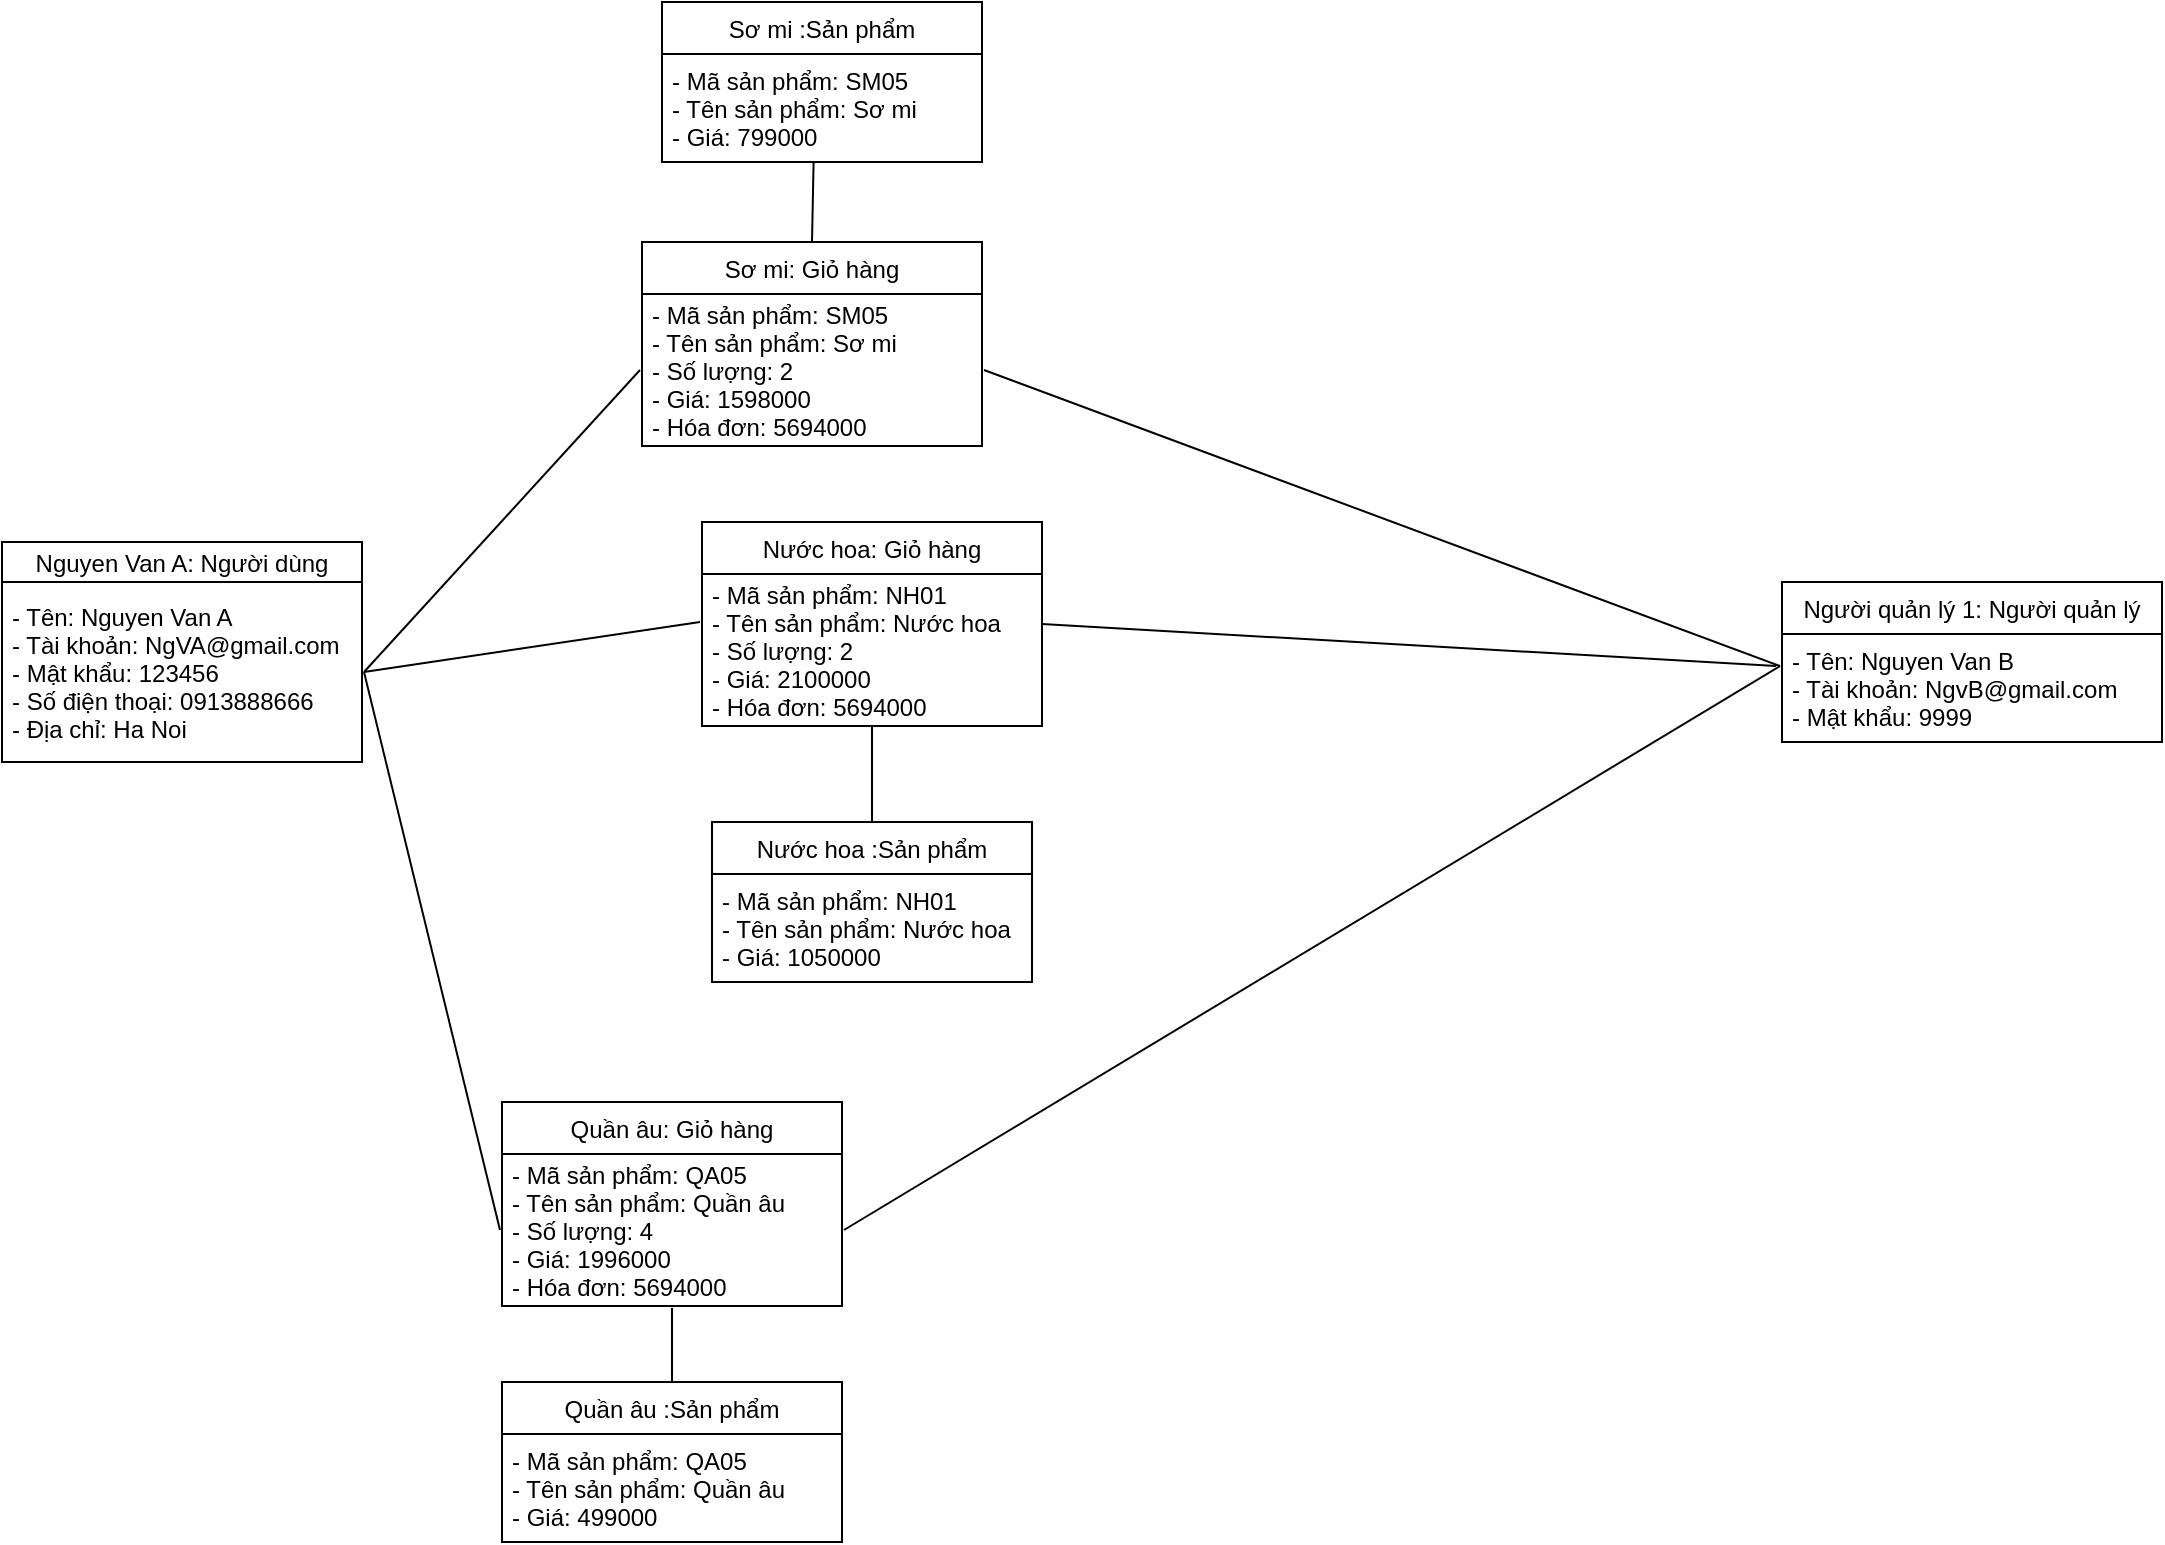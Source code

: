 <mxfile version="14.7.7" type="device"><diagram id="JFanuY3bPGhF1UlFD00_" name="Page-1"><mxGraphModel dx="1673" dy="1229" grid="1" gridSize="10" guides="1" tooltips="1" connect="1" arrows="1" fold="1" page="0" pageScale="1" pageWidth="850" pageHeight="1400" math="0" shadow="0"><root><mxCell id="0"/><mxCell id="1" parent="0"/><mxCell id="MTL75FjgesEq2hDJXJeh-1" value="Nguyen Van A: Người dùng" style="swimlane;fontStyle=0;childLayout=stackLayout;horizontal=1;startSize=20;fillColor=none;horizontalStack=0;resizeParent=1;resizeParentMax=0;resizeLast=0;collapsible=1;marginBottom=0;rounded=0;shadow=0;sketch=0;" vertex="1" parent="1"><mxGeometry x="40" y="190" width="180" height="110" as="geometry"/></mxCell><mxCell id="MTL75FjgesEq2hDJXJeh-2" value="- Tên: Nguyen Van A&#10;- Tài khoản: NgVA@gmail.com&#10;- Mật khẩu: 123456&#10;- Số điện thoại: 0913888666&#10;- Địa chỉ: Ha Noi" style="text;strokeColor=none;fillColor=none;align=left;verticalAlign=middle;spacingLeft=4;spacingRight=4;overflow=hidden;rotatable=0;points=[[0,0.5],[1,0.5]];portConstraint=eastwest;spacingTop=1;strokeWidth=2;perimeterSpacing=1;spacing=1;fontSize=12;spacingBottom=1;labelBorderColor=none;labelBackgroundColor=none;horizontal=1;" vertex="1" parent="MTL75FjgesEq2hDJXJeh-1"><mxGeometry y="20" width="180" height="90" as="geometry"/></mxCell><mxCell id="MTL75FjgesEq2hDJXJeh-4" value="Nước hoa :Sản phẩm" style="swimlane;fontStyle=0;childLayout=stackLayout;horizontal=1;startSize=26;fillColor=none;horizontalStack=0;resizeParent=1;resizeParentMax=0;resizeLast=0;collapsible=1;marginBottom=0;rounded=0;shadow=0;sketch=0;" vertex="1" parent="1"><mxGeometry x="395" y="330" width="160" height="80" as="geometry"/></mxCell><mxCell id="MTL75FjgesEq2hDJXJeh-5" value="- Mã sản phẩm: NH01&#10;- Tên sản phẩm: Nước hoa &#10;- Giá: 1050000" style="text;strokeColor=none;fillColor=none;align=left;verticalAlign=middle;spacingLeft=4;spacingRight=4;overflow=hidden;rotatable=0;points=[[0,0.5],[1,0.5]];portConstraint=eastwest;spacingTop=1;strokeWidth=2;perimeterSpacing=1;spacing=1;fontSize=12;spacingBottom=1;labelBorderColor=none;labelBackgroundColor=none;horizontal=1;" vertex="1" parent="MTL75FjgesEq2hDJXJeh-4"><mxGeometry y="26" width="160" height="54" as="geometry"/></mxCell><mxCell id="MTL75FjgesEq2hDJXJeh-8" value="Quần âu :Sản phẩm" style="swimlane;fontStyle=0;childLayout=stackLayout;horizontal=1;startSize=26;fillColor=none;horizontalStack=0;resizeParent=1;resizeParentMax=0;resizeLast=0;collapsible=1;marginBottom=0;rounded=0;shadow=0;sketch=0;" vertex="1" parent="1"><mxGeometry x="290" y="610" width="170" height="80" as="geometry"/></mxCell><mxCell id="MTL75FjgesEq2hDJXJeh-9" value="- Mã sản phẩm: QA05&#10;- Tên sản phẩm: Quần âu &#10;- Giá: 499000" style="text;strokeColor=none;fillColor=none;align=left;verticalAlign=middle;spacingLeft=4;spacingRight=4;overflow=hidden;rotatable=0;points=[[0,0.5],[1,0.5]];portConstraint=eastwest;spacingTop=1;strokeWidth=2;perimeterSpacing=1;spacing=1;fontSize=12;spacingBottom=1;labelBorderColor=none;labelBackgroundColor=none;horizontal=1;" vertex="1" parent="MTL75FjgesEq2hDJXJeh-8"><mxGeometry y="26" width="170" height="54" as="geometry"/></mxCell><mxCell id="MTL75FjgesEq2hDJXJeh-10" value="Sơ mi :Sản phẩm" style="swimlane;fontStyle=0;childLayout=stackLayout;horizontal=1;startSize=26;fillColor=none;horizontalStack=0;resizeParent=1;resizeParentMax=0;resizeLast=0;collapsible=1;marginBottom=0;rounded=0;shadow=0;sketch=0;" vertex="1" parent="1"><mxGeometry x="370" y="-80" width="160" height="80" as="geometry"/></mxCell><mxCell id="MTL75FjgesEq2hDJXJeh-11" value="- Mã sản phẩm: SM05&#10;- Tên sản phẩm: Sơ mi &#10;- Giá: 799000" style="text;strokeColor=none;fillColor=none;align=left;verticalAlign=middle;spacingLeft=4;spacingRight=4;overflow=hidden;rotatable=0;points=[[0,0.5],[1,0.5]];portConstraint=eastwest;spacingTop=1;strokeWidth=2;perimeterSpacing=1;spacing=1;fontSize=12;spacingBottom=1;labelBorderColor=none;labelBackgroundColor=none;horizontal=1;" vertex="1" parent="MTL75FjgesEq2hDJXJeh-10"><mxGeometry y="26" width="160" height="54" as="geometry"/></mxCell><mxCell id="MTL75FjgesEq2hDJXJeh-12" value="Nước hoa: Giỏ hàng" style="swimlane;fontStyle=0;childLayout=stackLayout;horizontal=1;startSize=26;fillColor=none;horizontalStack=0;resizeParent=1;resizeParentMax=0;resizeLast=0;collapsible=1;marginBottom=0;rounded=0;shadow=0;sketch=0;" vertex="1" parent="1"><mxGeometry x="390" y="180" width="170" height="102" as="geometry"/></mxCell><mxCell id="MTL75FjgesEq2hDJXJeh-13" value="- Mã sản phẩm: NH01&#10;- Tên sản phẩm: Nước hoa&#10;- Số lượng: 2&#10;- Giá: 2100000&#10;- Hóa đơn: 5694000" style="text;strokeColor=none;fillColor=none;align=left;verticalAlign=middle;spacingLeft=4;spacingRight=4;overflow=hidden;rotatable=0;points=[[0,0.5],[1,0.5]];portConstraint=eastwest;spacingTop=1;strokeWidth=2;perimeterSpacing=1;spacing=1;fontSize=12;spacingBottom=1;labelBorderColor=none;labelBackgroundColor=none;horizontal=1;" vertex="1" parent="MTL75FjgesEq2hDJXJeh-12"><mxGeometry y="26" width="170" height="76" as="geometry"/></mxCell><mxCell id="MTL75FjgesEq2hDJXJeh-15" value="Quần âu: Giỏ hàng" style="swimlane;fontStyle=0;childLayout=stackLayout;horizontal=1;startSize=26;fillColor=none;horizontalStack=0;resizeParent=1;resizeParentMax=0;resizeLast=0;collapsible=1;marginBottom=0;rounded=0;shadow=0;sketch=0;" vertex="1" parent="1"><mxGeometry x="290" y="470" width="170" height="102" as="geometry"/></mxCell><mxCell id="MTL75FjgesEq2hDJXJeh-16" value="- Mã sản phẩm: QA05&#10;- Tên sản phẩm: Quần âu&#10;- Số lượng: 4&#10;- Giá: 1996000&#10;- Hóa đơn: 5694000" style="text;strokeColor=none;fillColor=none;align=left;verticalAlign=middle;spacingLeft=4;spacingRight=4;overflow=hidden;rotatable=0;points=[[0,0.5],[1,0.5]];portConstraint=eastwest;spacingTop=1;strokeWidth=2;perimeterSpacing=1;spacing=1;fontSize=12;spacingBottom=1;labelBorderColor=none;labelBackgroundColor=none;horizontal=1;" vertex="1" parent="MTL75FjgesEq2hDJXJeh-15"><mxGeometry y="26" width="170" height="76" as="geometry"/></mxCell><mxCell id="MTL75FjgesEq2hDJXJeh-17" value="Sơ mi: Giỏ hàng" style="swimlane;fontStyle=0;childLayout=stackLayout;horizontal=1;startSize=26;fillColor=none;horizontalStack=0;resizeParent=1;resizeParentMax=0;resizeLast=0;collapsible=1;marginBottom=0;rounded=0;shadow=0;sketch=0;" vertex="1" parent="1"><mxGeometry x="360" y="40" width="170" height="102" as="geometry"/></mxCell><mxCell id="MTL75FjgesEq2hDJXJeh-18" value="- Mã sản phẩm: SM05&#10;- Tên sản phẩm: Sơ mi&#10;- Số lượng: 2&#10;- Giá: 1598000&#10;- Hóa đơn: 5694000" style="text;strokeColor=none;fillColor=none;align=left;verticalAlign=middle;spacingLeft=4;spacingRight=4;overflow=hidden;rotatable=0;points=[[0,0.5],[1,0.5]];portConstraint=eastwest;spacingTop=1;strokeWidth=2;perimeterSpacing=1;spacing=1;fontSize=12;spacingBottom=1;labelBorderColor=none;labelBackgroundColor=none;horizontal=1;" vertex="1" parent="MTL75FjgesEq2hDJXJeh-17"><mxGeometry y="26" width="170" height="76" as="geometry"/></mxCell><mxCell id="MTL75FjgesEq2hDJXJeh-19" value="Người quản lý 1: Người quản lý" style="swimlane;fontStyle=0;childLayout=stackLayout;horizontal=1;startSize=26;fillColor=none;horizontalStack=0;resizeParent=1;resizeParentMax=0;resizeLast=0;collapsible=1;marginBottom=0;rounded=0;shadow=0;sketch=0;" vertex="1" parent="1"><mxGeometry x="930" y="210" width="190" height="80" as="geometry"/></mxCell><mxCell id="MTL75FjgesEq2hDJXJeh-20" value="- Tên: Nguyen Van B&#10;- Tài khoản: NgvB@gmail.com&#10;- Mật khẩu: 9999" style="text;strokeColor=none;fillColor=none;align=left;verticalAlign=middle;spacingLeft=4;spacingRight=4;overflow=hidden;rotatable=0;points=[[0,0.5],[1,0.5]];portConstraint=eastwest;spacingTop=1;strokeWidth=2;perimeterSpacing=1;spacing=1;fontSize=12;spacingBottom=1;labelBorderColor=none;labelBackgroundColor=none;horizontal=1;" vertex="1" parent="MTL75FjgesEq2hDJXJeh-19"><mxGeometry y="26" width="190" height="54" as="geometry"/></mxCell><mxCell id="MTL75FjgesEq2hDJXJeh-23" value="" style="endArrow=none;html=1;entryX=1;entryY=0.5;entryDx=0;entryDy=0;exitX=0;exitY=0.5;exitDx=0;exitDy=0;" edge="1" parent="1" source="MTL75FjgesEq2hDJXJeh-18" target="MTL75FjgesEq2hDJXJeh-2"><mxGeometry width="50" height="50" relative="1" as="geometry"><mxPoint x="400" y="290" as="sourcePoint"/><mxPoint x="450" y="240" as="targetPoint"/></mxGeometry></mxCell><mxCell id="MTL75FjgesEq2hDJXJeh-24" value="" style="endArrow=none;html=1;exitX=1;exitY=0.5;exitDx=0;exitDy=0;entryX=0;entryY=0.321;entryDx=0;entryDy=0;entryPerimeter=0;" edge="1" parent="1" source="MTL75FjgesEq2hDJXJeh-2" target="MTL75FjgesEq2hDJXJeh-13"><mxGeometry width="50" height="50" relative="1" as="geometry"><mxPoint x="400" y="290" as="sourcePoint"/><mxPoint x="450" y="240" as="targetPoint"/></mxGeometry></mxCell><mxCell id="MTL75FjgesEq2hDJXJeh-25" value="" style="endArrow=none;html=1;entryX=1;entryY=0.5;entryDx=0;entryDy=0;exitX=0;exitY=0.5;exitDx=0;exitDy=0;" edge="1" parent="1" source="MTL75FjgesEq2hDJXJeh-16" target="MTL75FjgesEq2hDJXJeh-2"><mxGeometry width="50" height="50" relative="1" as="geometry"><mxPoint x="400" y="290" as="sourcePoint"/><mxPoint x="450" y="240" as="targetPoint"/></mxGeometry></mxCell><mxCell id="MTL75FjgesEq2hDJXJeh-26" value="" style="endArrow=none;html=1;exitX=1;exitY=0.5;exitDx=0;exitDy=0;entryX=0;entryY=0.304;entryDx=0;entryDy=0;entryPerimeter=0;" edge="1" parent="1" source="MTL75FjgesEq2hDJXJeh-18" target="MTL75FjgesEq2hDJXJeh-20"><mxGeometry width="50" height="50" relative="1" as="geometry"><mxPoint x="690" y="170" as="sourcePoint"/><mxPoint x="740" y="120" as="targetPoint"/></mxGeometry></mxCell><mxCell id="MTL75FjgesEq2hDJXJeh-28" value="" style="endArrow=none;html=1;exitX=1;exitY=0.5;exitDx=0;exitDy=0;entryX=-0.01;entryY=0.304;entryDx=0;entryDy=0;entryPerimeter=0;" edge="1" parent="1" source="MTL75FjgesEq2hDJXJeh-12" target="MTL75FjgesEq2hDJXJeh-20"><mxGeometry width="50" height="50" relative="1" as="geometry"><mxPoint x="400" y="290" as="sourcePoint"/><mxPoint x="450" y="240" as="targetPoint"/></mxGeometry></mxCell><mxCell id="MTL75FjgesEq2hDJXJeh-29" value="" style="endArrow=none;html=1;exitX=1;exitY=0.5;exitDx=0;exitDy=0;entryX=0;entryY=0.304;entryDx=0;entryDy=0;entryPerimeter=0;" edge="1" parent="1" source="MTL75FjgesEq2hDJXJeh-16" target="MTL75FjgesEq2hDJXJeh-20"><mxGeometry width="50" height="50" relative="1" as="geometry"><mxPoint x="400" y="290" as="sourcePoint"/><mxPoint x="450" y="240" as="targetPoint"/></mxGeometry></mxCell><mxCell id="MTL75FjgesEq2hDJXJeh-30" value="" style="endArrow=none;html=1;exitX=0.5;exitY=0;exitDx=0;exitDy=0;" edge="1" parent="1" source="MTL75FjgesEq2hDJXJeh-8" target="MTL75FjgesEq2hDJXJeh-16"><mxGeometry width="50" height="50" relative="1" as="geometry"><mxPoint x="330" y="580" as="sourcePoint"/><mxPoint x="369" y="573" as="targetPoint"/></mxGeometry></mxCell><mxCell id="MTL75FjgesEq2hDJXJeh-31" value="" style="endArrow=none;html=1;entryX=0.5;entryY=1;entryDx=0;entryDy=0;exitX=0.5;exitY=0;exitDx=0;exitDy=0;" edge="1" parent="1" source="MTL75FjgesEq2hDJXJeh-4" target="MTL75FjgesEq2hDJXJeh-12"><mxGeometry width="50" height="50" relative="1" as="geometry"><mxPoint x="330" y="470" as="sourcePoint"/><mxPoint x="380" y="420" as="targetPoint"/></mxGeometry></mxCell><mxCell id="MTL75FjgesEq2hDJXJeh-32" value="" style="endArrow=none;html=1;entryX=0.474;entryY=0.989;entryDx=0;entryDy=0;entryPerimeter=0;exitX=0.5;exitY=0;exitDx=0;exitDy=0;" edge="1" parent="1" source="MTL75FjgesEq2hDJXJeh-17" target="MTL75FjgesEq2hDJXJeh-11"><mxGeometry width="50" height="50" relative="1" as="geometry"><mxPoint x="330" y="230" as="sourcePoint"/><mxPoint x="380" y="180" as="targetPoint"/></mxGeometry></mxCell></root></mxGraphModel></diagram></mxfile>